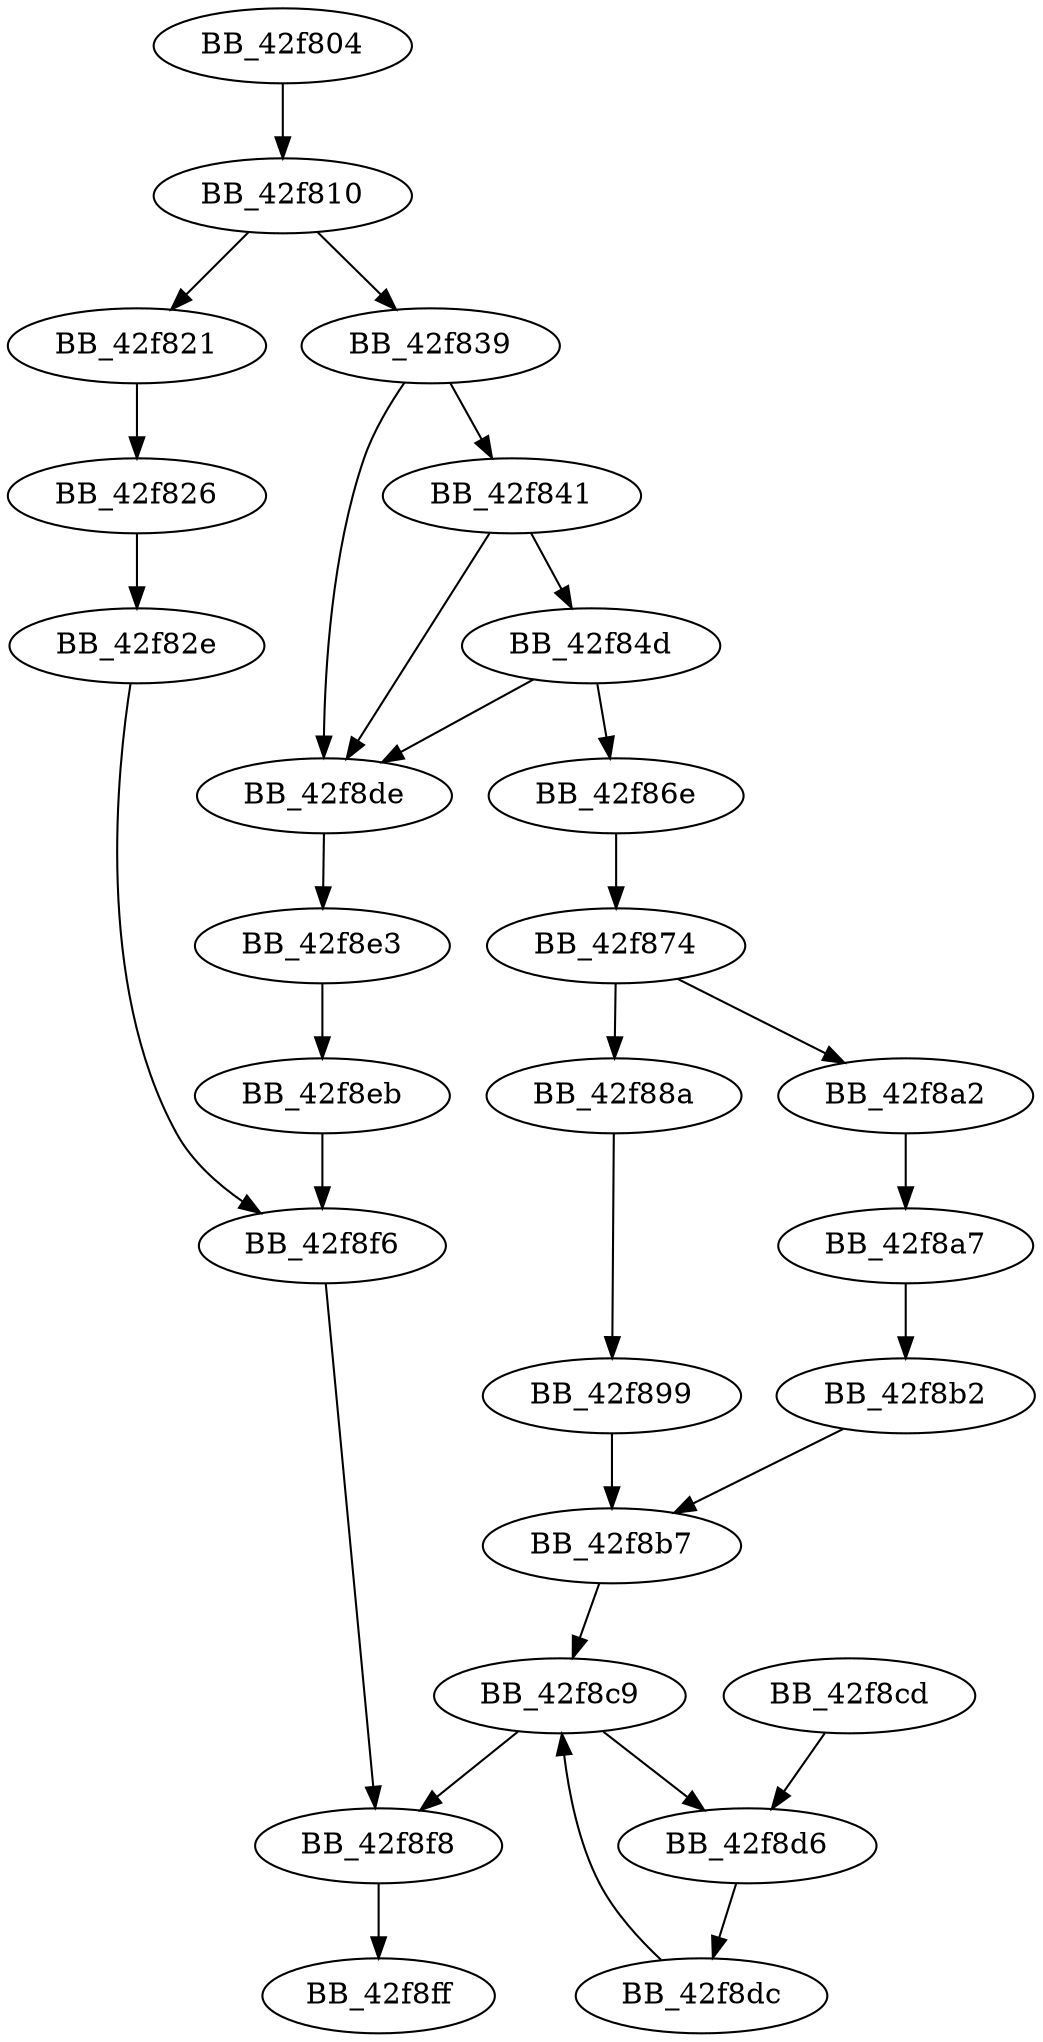 DiGraph __lseeki64{
BB_42f804->BB_42f810
BB_42f810->BB_42f821
BB_42f810->BB_42f839
BB_42f821->BB_42f826
BB_42f826->BB_42f82e
BB_42f82e->BB_42f8f6
BB_42f839->BB_42f841
BB_42f839->BB_42f8de
BB_42f841->BB_42f84d
BB_42f841->BB_42f8de
BB_42f84d->BB_42f86e
BB_42f84d->BB_42f8de
BB_42f86e->BB_42f874
BB_42f874->BB_42f88a
BB_42f874->BB_42f8a2
BB_42f88a->BB_42f899
BB_42f899->BB_42f8b7
BB_42f8a2->BB_42f8a7
BB_42f8a7->BB_42f8b2
BB_42f8b2->BB_42f8b7
BB_42f8b7->BB_42f8c9
BB_42f8c9->BB_42f8d6
BB_42f8c9->BB_42f8f8
BB_42f8cd->BB_42f8d6
BB_42f8d6->BB_42f8dc
BB_42f8dc->BB_42f8c9
BB_42f8de->BB_42f8e3
BB_42f8e3->BB_42f8eb
BB_42f8eb->BB_42f8f6
BB_42f8f6->BB_42f8f8
BB_42f8f8->BB_42f8ff
}
